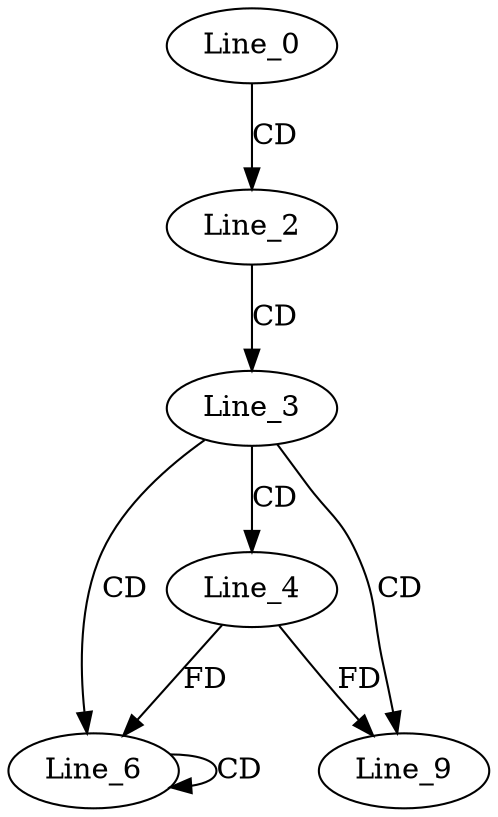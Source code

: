 digraph G {
  Line_0;
  Line_2;
  Line_3;
  Line_4;
  Line_6;
  Line_6;
  Line_9;
  Line_0 -> Line_2 [ label="CD" ];
  Line_2 -> Line_3 [ label="CD" ];
  Line_3 -> Line_4 [ label="CD" ];
  Line_3 -> Line_6 [ label="CD" ];
  Line_6 -> Line_6 [ label="CD" ];
  Line_4 -> Line_6 [ label="FD" ];
  Line_3 -> Line_9 [ label="CD" ];
  Line_4 -> Line_9 [ label="FD" ];
}
